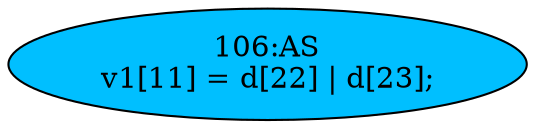 strict digraph "" {
	node [label="\N"];
	"106:AS"	 [ast="<pyverilog.vparser.ast.Assign object at 0x7fee2312a290>",
		def_var="['v1']",
		fillcolor=deepskyblue,
		label="106:AS
v1[11] = d[22] | d[23];",
		statements="[]",
		style=filled,
		typ=Assign,
		use_var="['d', 'd']"];
}
